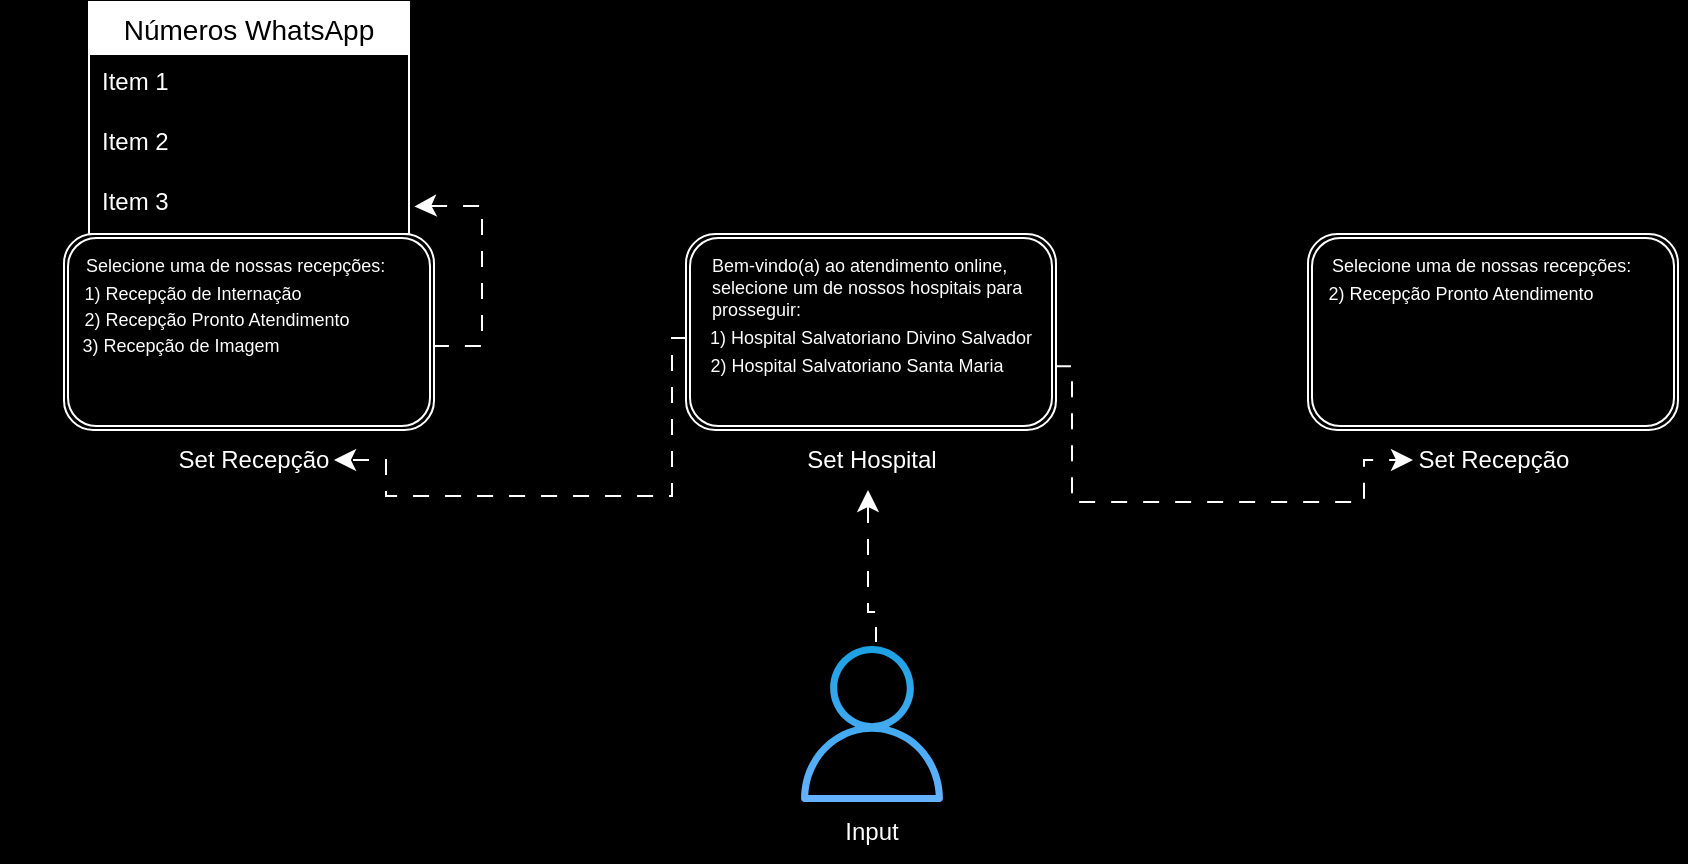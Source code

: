 <mxfile version="22.0.0" type="github">
  <diagram id="prtHgNgQTEPvFCAcTncT" name="Page-1">
    <mxGraphModel dx="998" dy="538" grid="0" gridSize="10" guides="1" tooltips="1" connect="1" arrows="1" fold="1" page="1" pageScale="1" pageWidth="1654" pageHeight="1169" background="#000000" math="0" shadow="0">
      <root>
        <mxCell id="0" />
        <mxCell id="1" parent="0" />
        <mxCell id="BU61eWCHw4I7Bwa2Z5hV-1" value="" style="sketch=0;outlineConnect=0;fontColor=#ffffff;fillColor=#1ba1e2;strokeColor=#006EAF;dashed=0;verticalLabelPosition=bottom;verticalAlign=top;align=center;html=1;fontSize=12;fontStyle=0;aspect=fixed;pointerEvents=1;shape=mxgraph.aws4.user;gradientColor=#66B2FF;" vertex="1" parent="1">
          <mxGeometry x="788" y="1030" width="78" height="78" as="geometry" />
        </mxCell>
        <mxCell id="BU61eWCHw4I7Bwa2Z5hV-2" value="Input" style="text;strokeColor=none;align=center;fillColor=none;html=1;verticalAlign=middle;whiteSpace=wrap;rounded=0;fontColor=#FFFFFF;" vertex="1" parent="1">
          <mxGeometry x="797" y="1108" width="60" height="30" as="geometry" />
        </mxCell>
        <mxCell id="BU61eWCHw4I7Bwa2Z5hV-3" value="" style="edgeStyle=segmentEdgeStyle;endArrow=classic;html=1;curved=0;rounded=0;endSize=8;startSize=8;sourcePerimeterSpacing=0;targetPerimeterSpacing=0;strokeColor=#FFFFFF;flowAnimation=1;" edge="1" parent="1">
          <mxGeometry width="100" relative="1" as="geometry">
            <mxPoint x="829" y="1028" as="sourcePoint" />
            <mxPoint x="825" y="952" as="targetPoint" />
            <Array as="points">
              <mxPoint x="829" y="1013" />
              <mxPoint x="825" y="1013" />
            </Array>
          </mxGeometry>
        </mxCell>
        <mxCell id="BU61eWCHw4I7Bwa2Z5hV-7" value="" style="shape=ext;double=1;rounded=1;whiteSpace=wrap;html=1;fillColor=none;strokeColor=#FFFFFF;glass=0;shadow=0;connectable=1;" vertex="1" parent="1">
          <mxGeometry x="734" y="824" width="185" height="98" as="geometry" />
        </mxCell>
        <mxCell id="BU61eWCHw4I7Bwa2Z5hV-8" value="Set Hospital" style="text;strokeColor=none;align=center;fillColor=none;html=1;verticalAlign=middle;whiteSpace=wrap;rounded=0;fontColor=#FFFFFF;" vertex="1" parent="1">
          <mxGeometry x="793" y="922" width="68" height="30" as="geometry" />
        </mxCell>
        <mxCell id="BU61eWCHw4I7Bwa2Z5hV-9" value="1) Hospital Salvatoriano Divino Salvador" style="text;strokeColor=none;align=center;fillColor=none;html=1;verticalAlign=middle;whiteSpace=wrap;rounded=0;fontColor=#FFFFFF;fontSize=9;" vertex="1" parent="1">
          <mxGeometry x="736" y="861" width="181" height="30" as="geometry" />
        </mxCell>
        <mxCell id="BU61eWCHw4I7Bwa2Z5hV-10" value="2) Hospital Salvatoriano Santa Maria" style="text;strokeColor=none;align=center;fillColor=none;html=1;verticalAlign=middle;whiteSpace=wrap;rounded=0;fontColor=#FFFFFF;fontSize=9;" vertex="1" parent="1">
          <mxGeometry x="729" y="880" width="181" height="20" as="geometry" />
        </mxCell>
        <mxCell id="BU61eWCHw4I7Bwa2Z5hV-16" value="&lt;font color=&quot;#ffffff&quot; style=&quot;font-size: 9px;&quot;&gt;Bem-vindo(a) ao atendimento online, selecione um de nossos hospitais para prosseguir:&amp;nbsp;&amp;nbsp;&lt;/font&gt;" style="text;strokeColor=none;align=left;fillColor=none;html=1;verticalAlign=middle;whiteSpace=wrap;rounded=0;fontSize=9;" vertex="1" parent="1">
          <mxGeometry x="745" y="835" width="178.63" height="32" as="geometry" />
        </mxCell>
        <mxCell id="BU61eWCHw4I7Bwa2Z5hV-25" value="" style="edgeStyle=segmentEdgeStyle;endArrow=classic;html=1;curved=0;rounded=0;endSize=8;startSize=8;sourcePerimeterSpacing=0;targetPerimeterSpacing=0;strokeColor=#FFFFFF;flowAnimation=1;exitX=1;exitY=1;exitDx=0;exitDy=0;entryX=1.017;entryY=0.607;entryDx=0;entryDy=0;entryPerimeter=0;" edge="1" parent="1">
          <mxGeometry width="100" relative="1" as="geometry">
            <mxPoint x="608.0" y="880" as="sourcePoint" />
            <mxPoint x="598.22" y="810.21" as="targetPoint" />
            <Array as="points">
              <mxPoint x="632" y="880" />
              <mxPoint x="632" y="810" />
              <mxPoint x="603" y="810" />
            </Array>
          </mxGeometry>
        </mxCell>
        <mxCell id="BU61eWCHw4I7Bwa2Z5hV-26" value="" style="edgeStyle=segmentEdgeStyle;endArrow=classic;html=1;curved=0;rounded=0;endSize=8;startSize=8;sourcePerimeterSpacing=0;targetPerimeterSpacing=0;strokeColor=#FFFFFF;flowAnimation=1;exitX=1.006;exitY=0.626;exitDx=0;exitDy=0;exitPerimeter=0;entryX=0;entryY=0.5;entryDx=0;entryDy=0;" edge="1" parent="1" target="BU61eWCHw4I7Bwa2Z5hV-36">
          <mxGeometry width="100" relative="1" as="geometry">
            <mxPoint x="919.0" y="890.108" as="sourcePoint" />
            <mxPoint x="1042" y="872" as="targetPoint" />
            <Array as="points">
              <mxPoint x="927" y="890" />
              <mxPoint x="927" y="958" />
              <mxPoint x="1073" y="958" />
              <mxPoint x="1073" y="937" />
            </Array>
          </mxGeometry>
        </mxCell>
        <mxCell id="BU61eWCHw4I7Bwa2Z5hV-33" value="" style="shape=ext;double=1;rounded=1;whiteSpace=wrap;html=1;fillColor=none;strokeColor=#FFFFFF;glass=0;shadow=0;connectable=1;" vertex="1" parent="1">
          <mxGeometry x="1045" y="824" width="185" height="98" as="geometry" />
        </mxCell>
        <mxCell id="BU61eWCHw4I7Bwa2Z5hV-34" value="" style="shape=ext;double=1;rounded=1;whiteSpace=wrap;html=1;fillColor=none;strokeColor=#FFFFFF;glass=0;shadow=0;connectable=1;" vertex="1" parent="1">
          <mxGeometry x="423" y="824" width="185" height="98" as="geometry" />
        </mxCell>
        <mxCell id="BU61eWCHw4I7Bwa2Z5hV-36" value="Set Recepção" style="text;strokeColor=none;align=center;fillColor=none;html=1;verticalAlign=middle;whiteSpace=wrap;rounded=0;fontColor=#FFFFFF;" vertex="1" parent="1">
          <mxGeometry x="1097.5" y="922" width="80" height="30" as="geometry" />
        </mxCell>
        <mxCell id="BU61eWCHw4I7Bwa2Z5hV-37" value="Set Recepção" style="text;strokeColor=none;align=center;fillColor=none;html=1;verticalAlign=middle;whiteSpace=wrap;rounded=0;fontColor=#FFFFFF;" vertex="1" parent="1">
          <mxGeometry x="478" y="922" width="80" height="30" as="geometry" />
        </mxCell>
        <mxCell id="BU61eWCHw4I7Bwa2Z5hV-38" value="1) Recepção de Internação" style="text;strokeColor=none;align=center;fillColor=none;html=1;verticalAlign=middle;whiteSpace=wrap;rounded=0;fontColor=#FFFFFF;fontSize=9;" vertex="1" parent="1">
          <mxGeometry x="397" y="839" width="181" height="30" as="geometry" />
        </mxCell>
        <mxCell id="BU61eWCHw4I7Bwa2Z5hV-39" value="&lt;font color=&quot;#ffffff&quot;&gt;Selecione uma de nossas recepções:&lt;/font&gt;" style="text;strokeColor=none;align=left;fillColor=none;html=1;verticalAlign=middle;whiteSpace=wrap;rounded=0;fontSize=9;" vertex="1" parent="1">
          <mxGeometry x="432" y="828" width="178.63" height="24" as="geometry" />
        </mxCell>
        <mxCell id="BU61eWCHw4I7Bwa2Z5hV-41" value="2) Recepção Pronto Atendimento" style="text;strokeColor=none;align=center;fillColor=none;html=1;verticalAlign=middle;whiteSpace=wrap;rounded=0;fontColor=#FFFFFF;fontSize=9;" vertex="1" parent="1">
          <mxGeometry x="409" y="852" width="181" height="30" as="geometry" />
        </mxCell>
        <mxCell id="BU61eWCHw4I7Bwa2Z5hV-42" value="3) Recepção de Imagem" style="text;strokeColor=none;align=center;fillColor=none;html=1;verticalAlign=middle;whiteSpace=wrap;rounded=0;fontColor=#FFFFFF;fontSize=9;" vertex="1" parent="1">
          <mxGeometry x="391" y="865" width="181" height="30" as="geometry" />
        </mxCell>
        <mxCell id="BU61eWCHw4I7Bwa2Z5hV-44" value="&lt;font color=&quot;#ffffff&quot;&gt;Selecione uma de nossas recepções:&lt;/font&gt;" style="text;strokeColor=none;align=left;fillColor=none;html=1;verticalAlign=middle;whiteSpace=wrap;rounded=0;fontSize=9;" vertex="1" parent="1">
          <mxGeometry x="1055" y="824" width="178.63" height="32" as="geometry" />
        </mxCell>
        <mxCell id="BU61eWCHw4I7Bwa2Z5hV-45" value="2) Recepção Pronto Atendimento" style="text;strokeColor=none;align=center;fillColor=none;html=1;verticalAlign=middle;whiteSpace=wrap;rounded=0;fontColor=#FFFFFF;fontSize=9;" vertex="1" parent="1">
          <mxGeometry x="1031" y="839" width="181" height="30" as="geometry" />
        </mxCell>
        <mxCell id="BU61eWCHw4I7Bwa2Z5hV-59" value="" style="edgeStyle=segmentEdgeStyle;endArrow=classic;html=1;curved=0;rounded=0;endSize=8;startSize=8;sourcePerimeterSpacing=0;targetPerimeterSpacing=0;strokeColor=#FFFFFF;flowAnimation=1;exitX=0;exitY=0.5;exitDx=0;exitDy=0;" edge="1" parent="1">
          <mxGeometry width="100" relative="1" as="geometry">
            <mxPoint x="734.0" y="876" as="sourcePoint" />
            <mxPoint x="558" y="937" as="targetPoint" />
            <Array as="points">
              <mxPoint x="727" y="876" />
              <mxPoint x="727" y="955" />
              <mxPoint x="584" y="955" />
              <mxPoint x="584" y="937" />
            </Array>
          </mxGeometry>
        </mxCell>
        <mxCell id="BU61eWCHw4I7Bwa2Z5hV-76" value="Números WhatsApp" style="swimlane;fontStyle=0;childLayout=stackLayout;horizontal=1;startSize=26;horizontalStack=0;resizeParent=1;resizeParentMax=0;resizeLast=0;collapsible=1;marginBottom=0;align=center;fontSize=14;strokeColor=#FFFFFF;" vertex="1" parent="1">
          <mxGeometry x="435.5" y="708" width="160" height="116" as="geometry">
            <mxRectangle x="435.5" y="712" width="57" height="29" as="alternateBounds" />
          </mxGeometry>
        </mxCell>
        <mxCell id="BU61eWCHw4I7Bwa2Z5hV-77" value="Item 1" style="text;strokeColor=none;fillColor=none;spacingLeft=4;spacingRight=4;overflow=hidden;rotatable=0;points=[[0,0.5],[1,0.5]];portConstraint=eastwest;fontSize=12;whiteSpace=wrap;html=1;fontColor=#FFFFFF;labelBorderColor=none;" vertex="1" parent="BU61eWCHw4I7Bwa2Z5hV-76">
          <mxGeometry y="26" width="160" height="30" as="geometry" />
        </mxCell>
        <mxCell id="BU61eWCHw4I7Bwa2Z5hV-78" value="Item 2" style="text;strokeColor=none;fillColor=none;spacingLeft=4;spacingRight=4;overflow=hidden;rotatable=0;points=[[0,0.5],[1,0.5]];portConstraint=eastwest;fontSize=12;whiteSpace=wrap;html=1;fontColor=#FFFFFF;" vertex="1" parent="BU61eWCHw4I7Bwa2Z5hV-76">
          <mxGeometry y="56" width="160" height="30" as="geometry" />
        </mxCell>
        <mxCell id="BU61eWCHw4I7Bwa2Z5hV-79" value="Item 3" style="text;strokeColor=none;fillColor=none;spacingLeft=4;spacingRight=4;overflow=hidden;rotatable=0;points=[[0,0.5],[1,0.5]];portConstraint=eastwest;fontSize=12;whiteSpace=wrap;html=1;fontColor=#FFFFFF;" vertex="1" parent="BU61eWCHw4I7Bwa2Z5hV-76">
          <mxGeometry y="86" width="160" height="30" as="geometry" />
        </mxCell>
      </root>
    </mxGraphModel>
  </diagram>
</mxfile>
